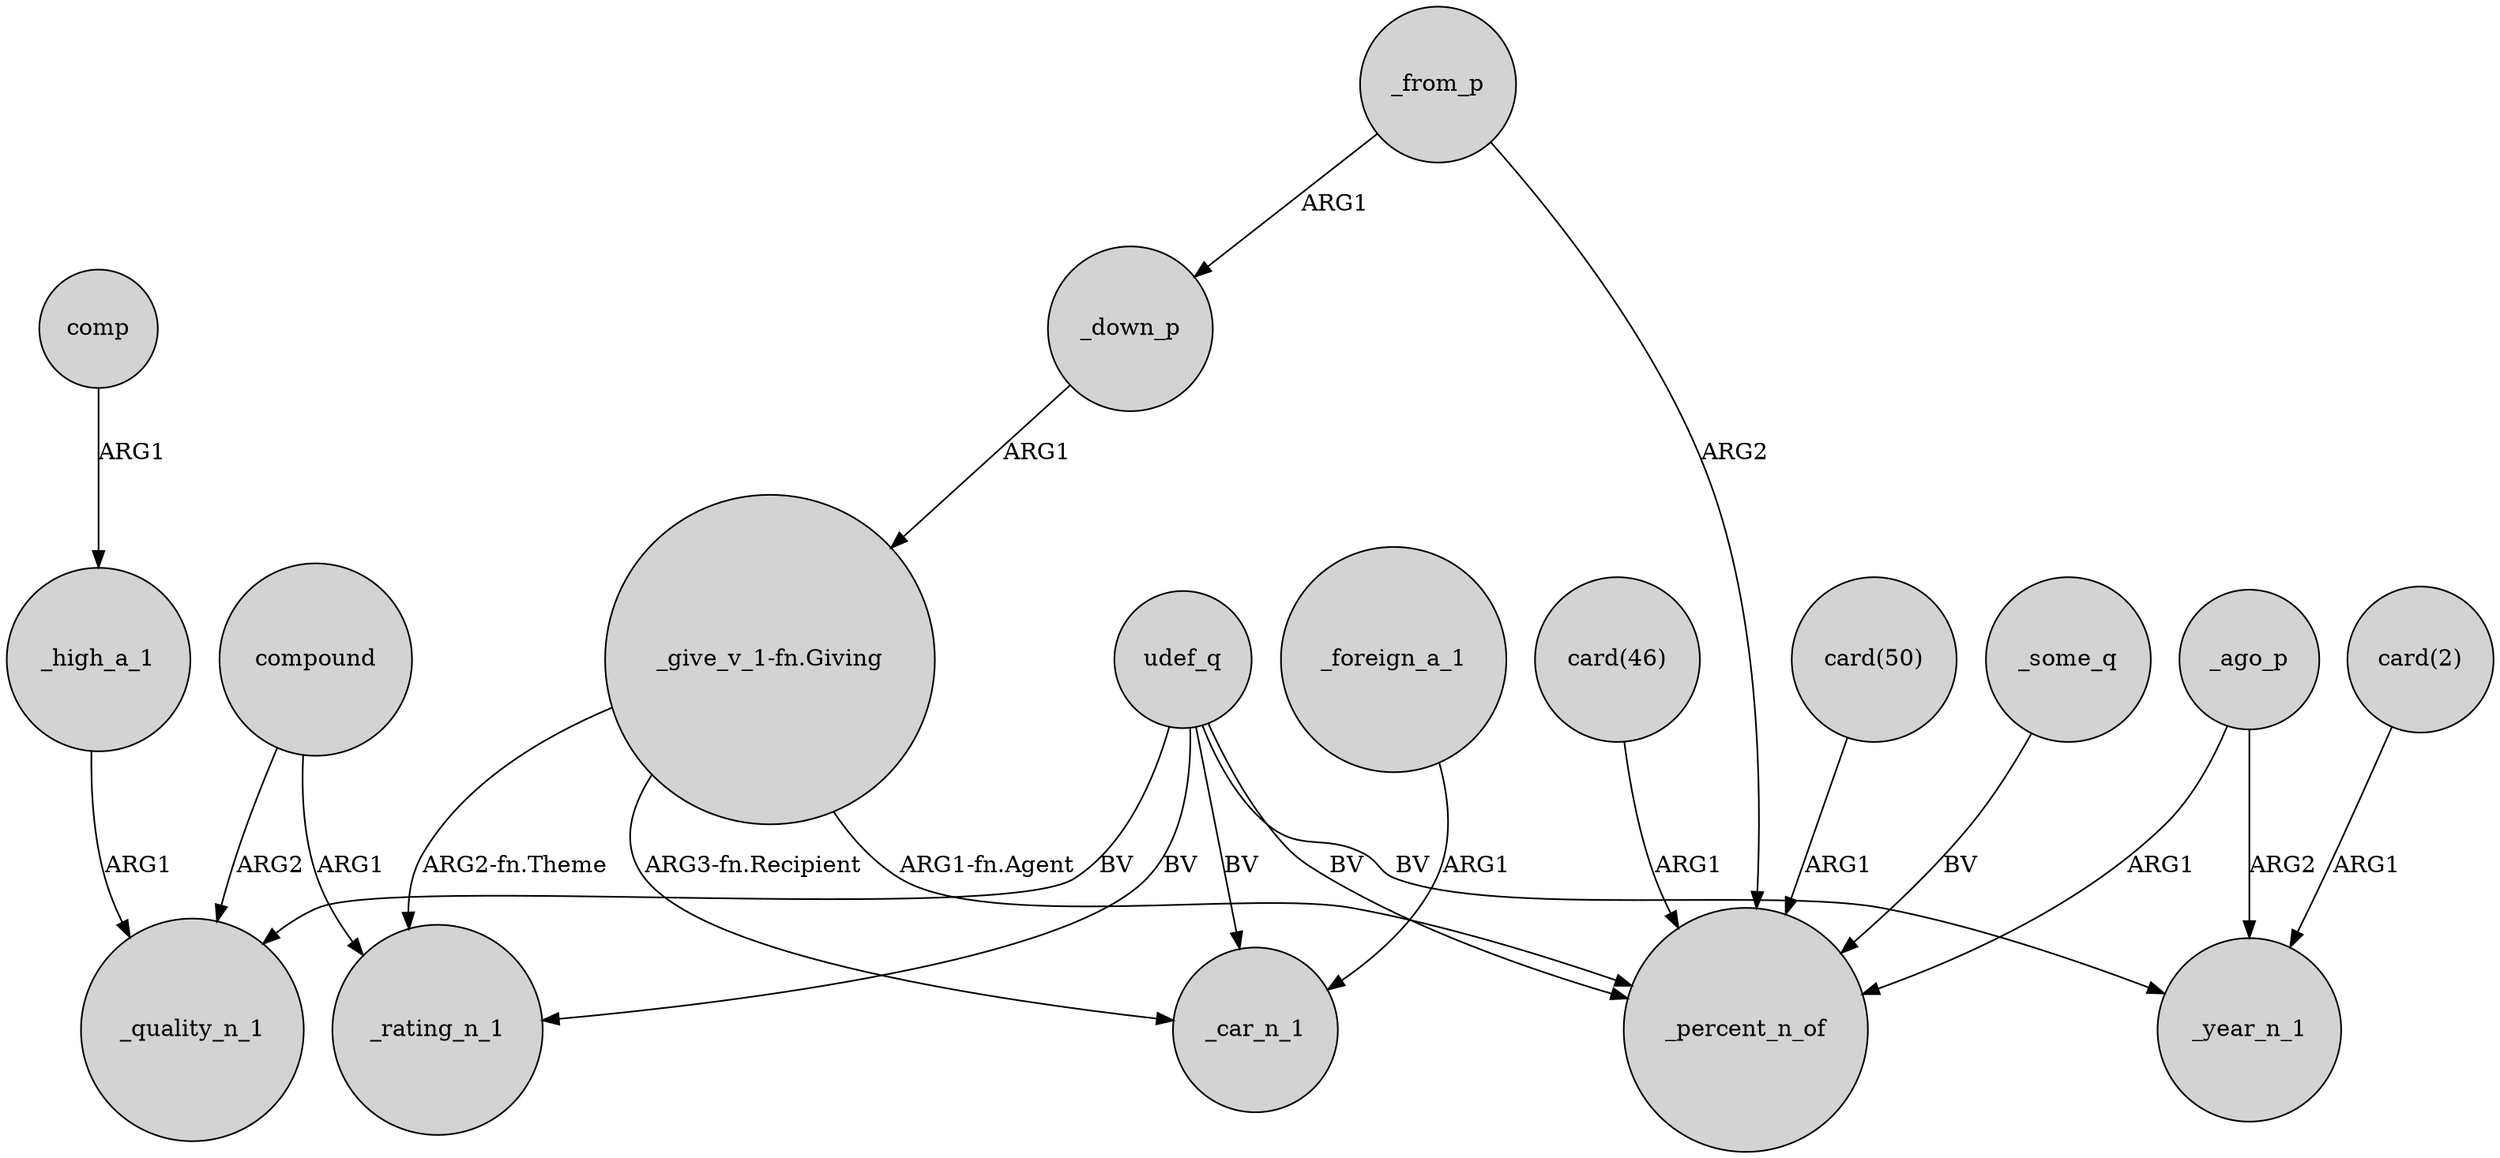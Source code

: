 digraph {
	node [shape=circle style=filled]
	udef_q -> _quality_n_1 [label=BV]
	"card(46)" -> _percent_n_of [label=ARG1]
	udef_q -> _rating_n_1 [label=BV]
	"_give_v_1-fn.Giving" -> _car_n_1 [label="ARG3-fn.Recipient"]
	_from_p -> _down_p [label=ARG1]
	compound -> _quality_n_1 [label=ARG2]
	comp -> _high_a_1 [label=ARG1]
	compound -> _rating_n_1 [label=ARG1]
	_ago_p -> _year_n_1 [label=ARG2]
	"card(50)" -> _percent_n_of [label=ARG1]
	"card(2)" -> _year_n_1 [label=ARG1]
	"_give_v_1-fn.Giving" -> _rating_n_1 [label="ARG2-fn.Theme"]
	_high_a_1 -> _quality_n_1 [label=ARG1]
	udef_q -> _car_n_1 [label=BV]
	udef_q -> _year_n_1 [label=BV]
	_from_p -> _percent_n_of [label=ARG2]
	udef_q -> _percent_n_of [label=BV]
	_foreign_a_1 -> _car_n_1 [label=ARG1]
	"_give_v_1-fn.Giving" -> _percent_n_of [label="ARG1-fn.Agent"]
	_down_p -> "_give_v_1-fn.Giving" [label=ARG1]
	_ago_p -> _percent_n_of [label=ARG1]
	_some_q -> _percent_n_of [label=BV]
}
